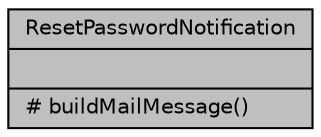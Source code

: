 digraph "ResetPasswordNotification"
{
 // LATEX_PDF_SIZE
  bgcolor="transparent";
  edge [fontname="Helvetica",fontsize="10",labelfontname="Helvetica",labelfontsize="10"];
  node [fontname="Helvetica",fontsize="10",shape=record];
  Node1 [label="{ResetPasswordNotification\n||# buildMailMessage()\l}",height=0.2,width=0.4,color="black", fillcolor="grey75", style="filled", fontcolor="black",tooltip="Notificaciones para el reestablecimiento de contraseña."];
}
